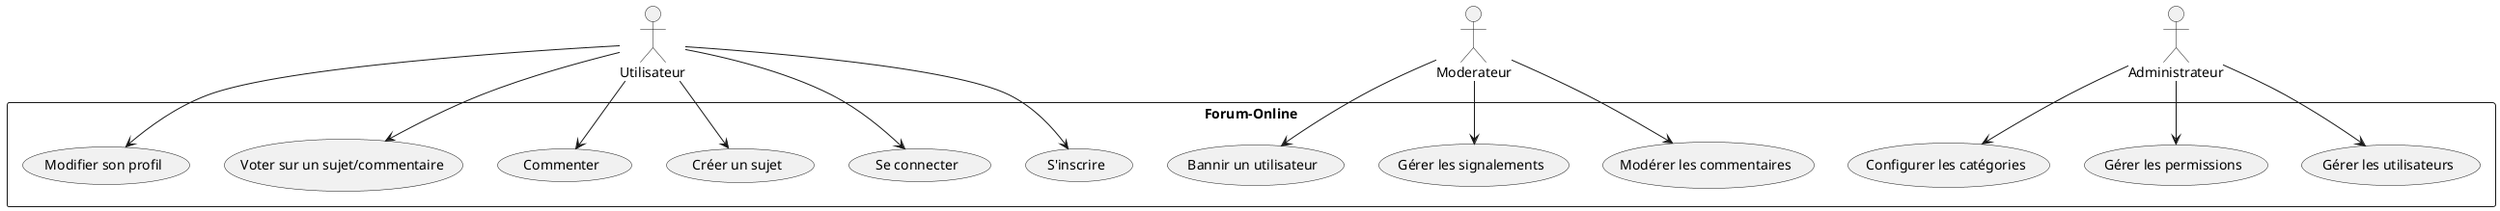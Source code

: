 @startuml
actor Utilisateur
actor Moderateur
actor Administrateur

rectangle "Forum-Online" {
    Utilisateur --> (S'inscrire)
    Utilisateur --> (Se connecter)
    Utilisateur --> (Créer un sujet)
    Utilisateur --> (Commenter)
    Utilisateur --> (Voter sur un sujet/commentaire)
    Utilisateur --> (Modifier son profil)
    
    Moderateur --> (Modérer les commentaires)
    Moderateur --> (Gérer les signalements)
    Moderateur --> (Bannir un utilisateur)
    
    Administrateur --> (Gérer les utilisateurs)
    Administrateur --> (Gérer les permissions)
    Administrateur --> (Configurer les catégories)
}
@enduml
